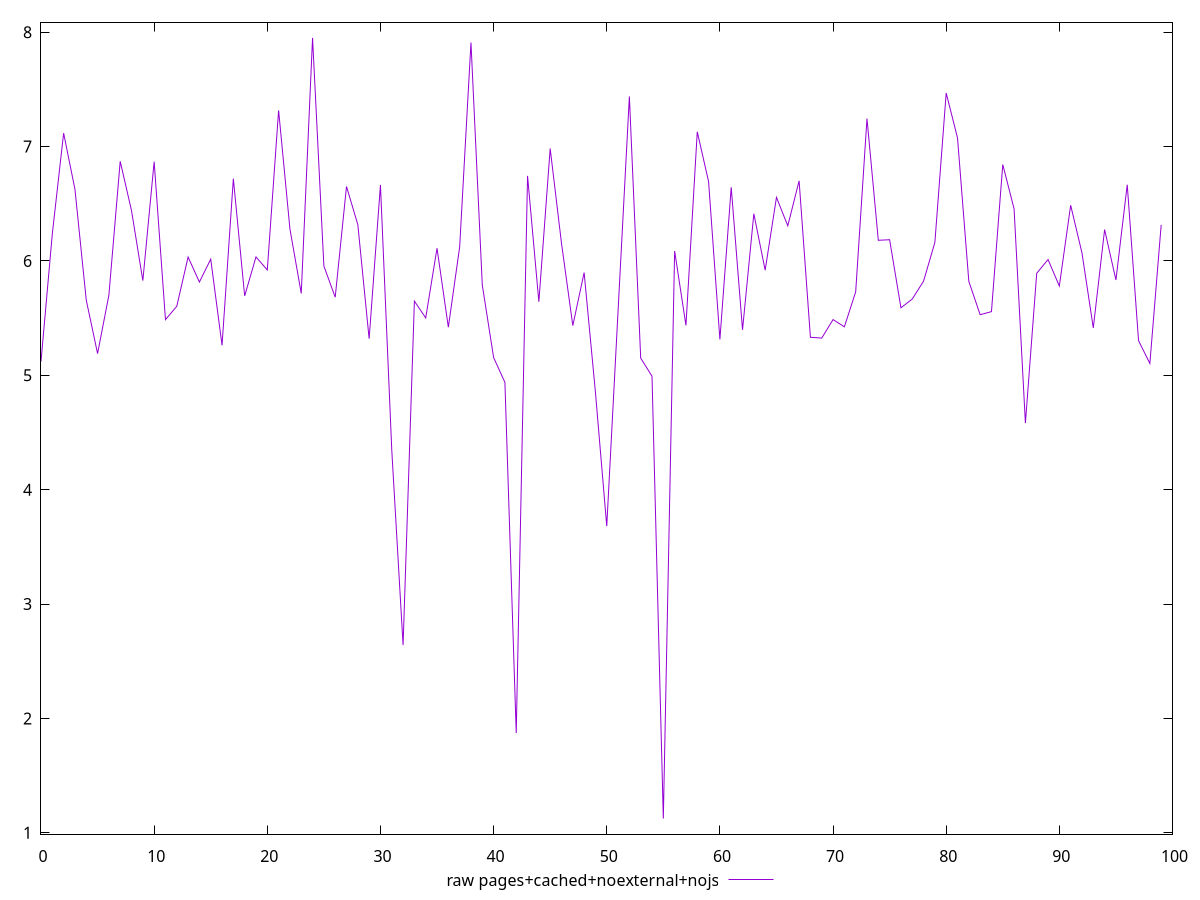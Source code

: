 $_rawPagesCachedNoexternalNojs <<EOF
5.1213
6.2372
7.1175999999999995
6.6261
5.6574
5.19
5.701499999999999
6.8712
6.439800000000001
5.8283
6.867799999999999
5.4866
5.6041
6.034
5.8156
6.015700000000001
5.262200000000001
6.7192
5.694399999999999
6.0351
5.921
7.3161
6.2793
5.7161
7.9501
5.9555
5.683000000000001
6.650899999999999
6.3172999999999995
5.320099999999999
6.6641
4.3468
2.641
5.6486
5.5020999999999995
6.1112
5.4208
6.1223
7.9096
5.790100000000001
5.156
4.9382
1.873000000000001
6.7438
5.6429
6.9828
6.1548
5.4345
5.8984
4.851700000000001
3.681
5.562600000000001
7.438400000000001
5.1509
4.992100000000001
1.125
6.0868
5.4363
7.129300000000001
6.6939
5.313899999999999
6.6438
5.398
6.4129000000000005
5.9195
6.5557
6.3072
6.7006000000000006
5.332599999999999
5.3256000000000006
5.4874
5.4239999999999995
5.729500000000001
7.244
6.180600000000001
6.1855
5.5907
5.6668
5.823600000000001
6.1626
7.4679
7.0759
5.8211
5.5302
5.556699999999999
6.843000000000001
6.455000000000001
4.582400000000001
5.8924
6.0123999999999995
5.7807
6.4871
6.069999999999999
5.4146
6.274099999999999
5.833500000000001
6.6667
5.3029
5.1036
6.3154
EOF
set key outside below
set terminal pngcairo
set output "report_00006_2020-11-02T20-21-41.718Z/network-server-latency/pages+cached+noexternal+nojs//raw.png"
set yrange [0.988498:8.086602]
plot $_rawPagesCachedNoexternalNojs title "raw pages+cached+noexternal+nojs" with line ,